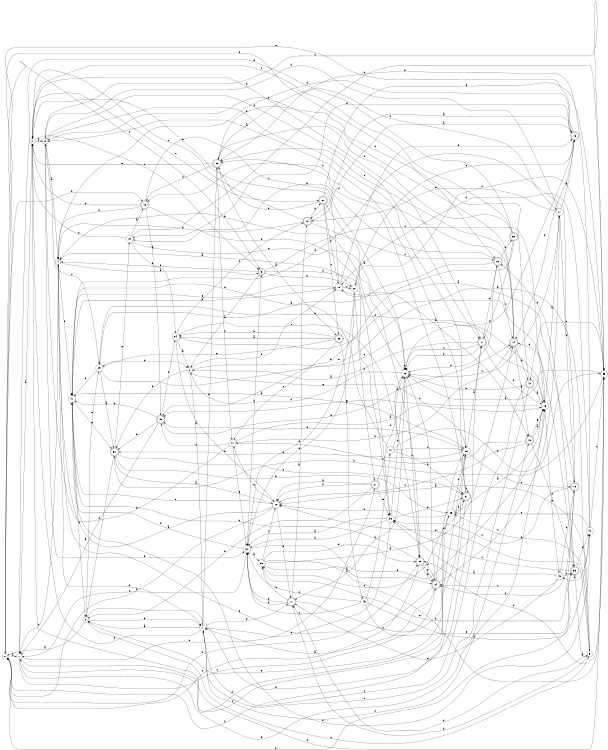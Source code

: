digraph n42_2 {
__start0 [label="" shape="none"];

rankdir=LR;
size="8,5";

s0 [style="filled", color="black", fillcolor="white" shape="circle", label="0"];
s1 [style="filled", color="black", fillcolor="white" shape="circle", label="1"];
s2 [style="filled", color="black", fillcolor="white" shape="circle", label="2"];
s3 [style="filled", color="black", fillcolor="white" shape="circle", label="3"];
s4 [style="filled", color="black", fillcolor="white" shape="circle", label="4"];
s5 [style="rounded,filled", color="black", fillcolor="white" shape="doublecircle", label="5"];
s6 [style="filled", color="black", fillcolor="white" shape="circle", label="6"];
s7 [style="filled", color="black", fillcolor="white" shape="circle", label="7"];
s8 [style="filled", color="black", fillcolor="white" shape="circle", label="8"];
s9 [style="filled", color="black", fillcolor="white" shape="circle", label="9"];
s10 [style="filled", color="black", fillcolor="white" shape="circle", label="10"];
s11 [style="rounded,filled", color="black", fillcolor="white" shape="doublecircle", label="11"];
s12 [style="rounded,filled", color="black", fillcolor="white" shape="doublecircle", label="12"];
s13 [style="rounded,filled", color="black", fillcolor="white" shape="doublecircle", label="13"];
s14 [style="rounded,filled", color="black", fillcolor="white" shape="doublecircle", label="14"];
s15 [style="rounded,filled", color="black", fillcolor="white" shape="doublecircle", label="15"];
s16 [style="filled", color="black", fillcolor="white" shape="circle", label="16"];
s17 [style="filled", color="black", fillcolor="white" shape="circle", label="17"];
s18 [style="rounded,filled", color="black", fillcolor="white" shape="doublecircle", label="18"];
s19 [style="filled", color="black", fillcolor="white" shape="circle", label="19"];
s20 [style="filled", color="black", fillcolor="white" shape="circle", label="20"];
s21 [style="rounded,filled", color="black", fillcolor="white" shape="doublecircle", label="21"];
s22 [style="filled", color="black", fillcolor="white" shape="circle", label="22"];
s23 [style="rounded,filled", color="black", fillcolor="white" shape="doublecircle", label="23"];
s24 [style="rounded,filled", color="black", fillcolor="white" shape="doublecircle", label="24"];
s25 [style="filled", color="black", fillcolor="white" shape="circle", label="25"];
s26 [style="filled", color="black", fillcolor="white" shape="circle", label="26"];
s27 [style="rounded,filled", color="black", fillcolor="white" shape="doublecircle", label="27"];
s28 [style="rounded,filled", color="black", fillcolor="white" shape="doublecircle", label="28"];
s29 [style="filled", color="black", fillcolor="white" shape="circle", label="29"];
s30 [style="rounded,filled", color="black", fillcolor="white" shape="doublecircle", label="30"];
s31 [style="rounded,filled", color="black", fillcolor="white" shape="doublecircle", label="31"];
s32 [style="rounded,filled", color="black", fillcolor="white" shape="doublecircle", label="32"];
s33 [style="rounded,filled", color="black", fillcolor="white" shape="doublecircle", label="33"];
s34 [style="filled", color="black", fillcolor="white" shape="circle", label="34"];
s35 [style="rounded,filled", color="black", fillcolor="white" shape="doublecircle", label="35"];
s36 [style="filled", color="black", fillcolor="white" shape="circle", label="36"];
s37 [style="filled", color="black", fillcolor="white" shape="circle", label="37"];
s38 [style="filled", color="black", fillcolor="white" shape="circle", label="38"];
s39 [style="filled", color="black", fillcolor="white" shape="circle", label="39"];
s40 [style="rounded,filled", color="black", fillcolor="white" shape="doublecircle", label="40"];
s41 [style="filled", color="black", fillcolor="white" shape="circle", label="41"];
s42 [style="filled", color="black", fillcolor="white" shape="circle", label="42"];
s43 [style="filled", color="black", fillcolor="white" shape="circle", label="43"];
s44 [style="filled", color="black", fillcolor="white" shape="circle", label="44"];
s45 [style="rounded,filled", color="black", fillcolor="white" shape="doublecircle", label="45"];
s46 [style="filled", color="black", fillcolor="white" shape="circle", label="46"];
s47 [style="filled", color="black", fillcolor="white" shape="circle", label="47"];
s48 [style="rounded,filled", color="black", fillcolor="white" shape="doublecircle", label="48"];
s49 [style="filled", color="black", fillcolor="white" shape="circle", label="49"];
s50 [style="rounded,filled", color="black", fillcolor="white" shape="doublecircle", label="50"];
s51 [style="rounded,filled", color="black", fillcolor="white" shape="doublecircle", label="51"];
s0 -> s1 [label="a"];
s0 -> s23 [label="b"];
s0 -> s5 [label="c"];
s0 -> s48 [label="d"];
s0 -> s28 [label="e"];
s1 -> s2 [label="a"];
s1 -> s21 [label="b"];
s1 -> s24 [label="c"];
s1 -> s26 [label="d"];
s1 -> s15 [label="e"];
s2 -> s3 [label="a"];
s2 -> s27 [label="b"];
s2 -> s51 [label="c"];
s2 -> s39 [label="d"];
s2 -> s5 [label="e"];
s3 -> s4 [label="a"];
s3 -> s26 [label="b"];
s3 -> s39 [label="c"];
s3 -> s27 [label="d"];
s3 -> s37 [label="e"];
s4 -> s5 [label="a"];
s4 -> s7 [label="b"];
s4 -> s1 [label="c"];
s4 -> s13 [label="d"];
s4 -> s41 [label="e"];
s5 -> s6 [label="a"];
s5 -> s20 [label="b"];
s5 -> s16 [label="c"];
s5 -> s36 [label="d"];
s5 -> s4 [label="e"];
s6 -> s7 [label="a"];
s6 -> s30 [label="b"];
s6 -> s16 [label="c"];
s6 -> s19 [label="d"];
s6 -> s26 [label="e"];
s7 -> s8 [label="a"];
s7 -> s32 [label="b"];
s7 -> s16 [label="c"];
s7 -> s2 [label="d"];
s7 -> s11 [label="e"];
s8 -> s0 [label="a"];
s8 -> s7 [label="b"];
s8 -> s9 [label="c"];
s8 -> s27 [label="d"];
s8 -> s29 [label="e"];
s9 -> s10 [label="a"];
s9 -> s11 [label="b"];
s9 -> s25 [label="c"];
s9 -> s11 [label="d"];
s9 -> s10 [label="e"];
s10 -> s4 [label="a"];
s10 -> s11 [label="b"];
s10 -> s44 [label="c"];
s10 -> s0 [label="d"];
s10 -> s41 [label="e"];
s11 -> s12 [label="a"];
s11 -> s37 [label="b"];
s11 -> s26 [label="c"];
s11 -> s37 [label="d"];
s11 -> s38 [label="e"];
s12 -> s13 [label="a"];
s12 -> s4 [label="b"];
s12 -> s28 [label="c"];
s12 -> s51 [label="d"];
s12 -> s2 [label="e"];
s13 -> s12 [label="a"];
s13 -> s14 [label="b"];
s13 -> s22 [label="c"];
s13 -> s49 [label="d"];
s13 -> s0 [label="e"];
s14 -> s15 [label="a"];
s14 -> s48 [label="b"];
s14 -> s32 [label="c"];
s14 -> s40 [label="d"];
s14 -> s3 [label="e"];
s15 -> s16 [label="a"];
s15 -> s44 [label="b"];
s15 -> s10 [label="c"];
s15 -> s35 [label="d"];
s15 -> s16 [label="e"];
s16 -> s17 [label="a"];
s16 -> s29 [label="b"];
s16 -> s45 [label="c"];
s16 -> s14 [label="d"];
s16 -> s43 [label="e"];
s17 -> s13 [label="a"];
s17 -> s18 [label="b"];
s17 -> s22 [label="c"];
s17 -> s3 [label="d"];
s17 -> s12 [label="e"];
s18 -> s19 [label="a"];
s18 -> s24 [label="b"];
s18 -> s36 [label="c"];
s18 -> s41 [label="d"];
s18 -> s38 [label="e"];
s19 -> s15 [label="a"];
s19 -> s2 [label="b"];
s19 -> s20 [label="c"];
s19 -> s13 [label="d"];
s19 -> s41 [label="e"];
s20 -> s4 [label="a"];
s20 -> s21 [label="b"];
s20 -> s13 [label="c"];
s20 -> s37 [label="d"];
s20 -> s37 [label="e"];
s21 -> s10 [label="a"];
s21 -> s8 [label="b"];
s21 -> s22 [label="c"];
s21 -> s10 [label="d"];
s21 -> s36 [label="e"];
s22 -> s11 [label="a"];
s22 -> s4 [label="b"];
s22 -> s23 [label="c"];
s22 -> s6 [label="d"];
s22 -> s22 [label="e"];
s23 -> s24 [label="a"];
s23 -> s41 [label="b"];
s23 -> s0 [label="c"];
s23 -> s24 [label="d"];
s23 -> s24 [label="e"];
s24 -> s7 [label="a"];
s24 -> s22 [label="b"];
s24 -> s17 [label="c"];
s24 -> s4 [label="d"];
s24 -> s25 [label="e"];
s25 -> s16 [label="a"];
s25 -> s10 [label="b"];
s25 -> s26 [label="c"];
s25 -> s31 [label="d"];
s25 -> s8 [label="e"];
s26 -> s27 [label="a"];
s26 -> s30 [label="b"];
s26 -> s1 [label="c"];
s26 -> s45 [label="d"];
s26 -> s18 [label="e"];
s27 -> s6 [label="a"];
s27 -> s16 [label="b"];
s27 -> s22 [label="c"];
s27 -> s22 [label="d"];
s27 -> s28 [label="e"];
s28 -> s29 [label="a"];
s28 -> s49 [label="b"];
s28 -> s14 [label="c"];
s28 -> s22 [label="d"];
s28 -> s50 [label="e"];
s29 -> s30 [label="a"];
s29 -> s41 [label="b"];
s29 -> s3 [label="c"];
s29 -> s6 [label="d"];
s29 -> s9 [label="e"];
s30 -> s10 [label="a"];
s30 -> s25 [label="b"];
s30 -> s31 [label="c"];
s30 -> s8 [label="d"];
s30 -> s49 [label="e"];
s31 -> s3 [label="a"];
s31 -> s31 [label="b"];
s31 -> s0 [label="c"];
s31 -> s32 [label="d"];
s31 -> s38 [label="e"];
s32 -> s33 [label="a"];
s32 -> s17 [label="b"];
s32 -> s44 [label="c"];
s32 -> s48 [label="d"];
s32 -> s2 [label="e"];
s33 -> s34 [label="a"];
s33 -> s34 [label="b"];
s33 -> s44 [label="c"];
s33 -> s46 [label="d"];
s33 -> s29 [label="e"];
s34 -> s6 [label="a"];
s34 -> s10 [label="b"];
s34 -> s12 [label="c"];
s34 -> s35 [label="d"];
s34 -> s23 [label="e"];
s35 -> s9 [label="a"];
s35 -> s0 [label="b"];
s35 -> s36 [label="c"];
s35 -> s28 [label="d"];
s35 -> s42 [label="e"];
s36 -> s37 [label="a"];
s36 -> s37 [label="b"];
s36 -> s7 [label="c"];
s36 -> s22 [label="d"];
s36 -> s31 [label="e"];
s37 -> s38 [label="a"];
s37 -> s5 [label="b"];
s37 -> s1 [label="c"];
s37 -> s41 [label="d"];
s37 -> s16 [label="e"];
s38 -> s14 [label="a"];
s38 -> s24 [label="b"];
s38 -> s10 [label="c"];
s38 -> s39 [label="d"];
s38 -> s23 [label="e"];
s39 -> s22 [label="a"];
s39 -> s30 [label="b"];
s39 -> s20 [label="c"];
s39 -> s23 [label="d"];
s39 -> s40 [label="e"];
s40 -> s16 [label="a"];
s40 -> s22 [label="b"];
s40 -> s7 [label="c"];
s40 -> s32 [label="d"];
s40 -> s7 [label="e"];
s41 -> s26 [label="a"];
s41 -> s19 [label="b"];
s41 -> s8 [label="c"];
s41 -> s42 [label="d"];
s41 -> s30 [label="e"];
s42 -> s43 [label="a"];
s42 -> s32 [label="b"];
s42 -> s39 [label="c"];
s42 -> s19 [label="d"];
s42 -> s25 [label="e"];
s43 -> s36 [label="a"];
s43 -> s18 [label="b"];
s43 -> s24 [label="c"];
s43 -> s35 [label="d"];
s43 -> s11 [label="e"];
s44 -> s16 [label="a"];
s44 -> s14 [label="b"];
s44 -> s45 [label="c"];
s44 -> s3 [label="d"];
s44 -> s37 [label="e"];
s45 -> s1 [label="a"];
s45 -> s41 [label="b"];
s45 -> s34 [label="c"];
s45 -> s30 [label="d"];
s45 -> s14 [label="e"];
s46 -> s42 [label="a"];
s46 -> s47 [label="b"];
s46 -> s37 [label="c"];
s46 -> s37 [label="d"];
s46 -> s35 [label="e"];
s47 -> s31 [label="a"];
s47 -> s22 [label="b"];
s47 -> s26 [label="c"];
s47 -> s41 [label="d"];
s47 -> s39 [label="e"];
s48 -> s45 [label="a"];
s48 -> s4 [label="b"];
s48 -> s22 [label="c"];
s48 -> s2 [label="d"];
s48 -> s36 [label="e"];
s49 -> s48 [label="a"];
s49 -> s2 [label="b"];
s49 -> s23 [label="c"];
s49 -> s39 [label="d"];
s49 -> s34 [label="e"];
s50 -> s27 [label="a"];
s50 -> s45 [label="b"];
s50 -> s2 [label="c"];
s50 -> s1 [label="d"];
s50 -> s32 [label="e"];
s51 -> s22 [label="a"];
s51 -> s19 [label="b"];
s51 -> s33 [label="c"];
s51 -> s32 [label="d"];
s51 -> s39 [label="e"];

}